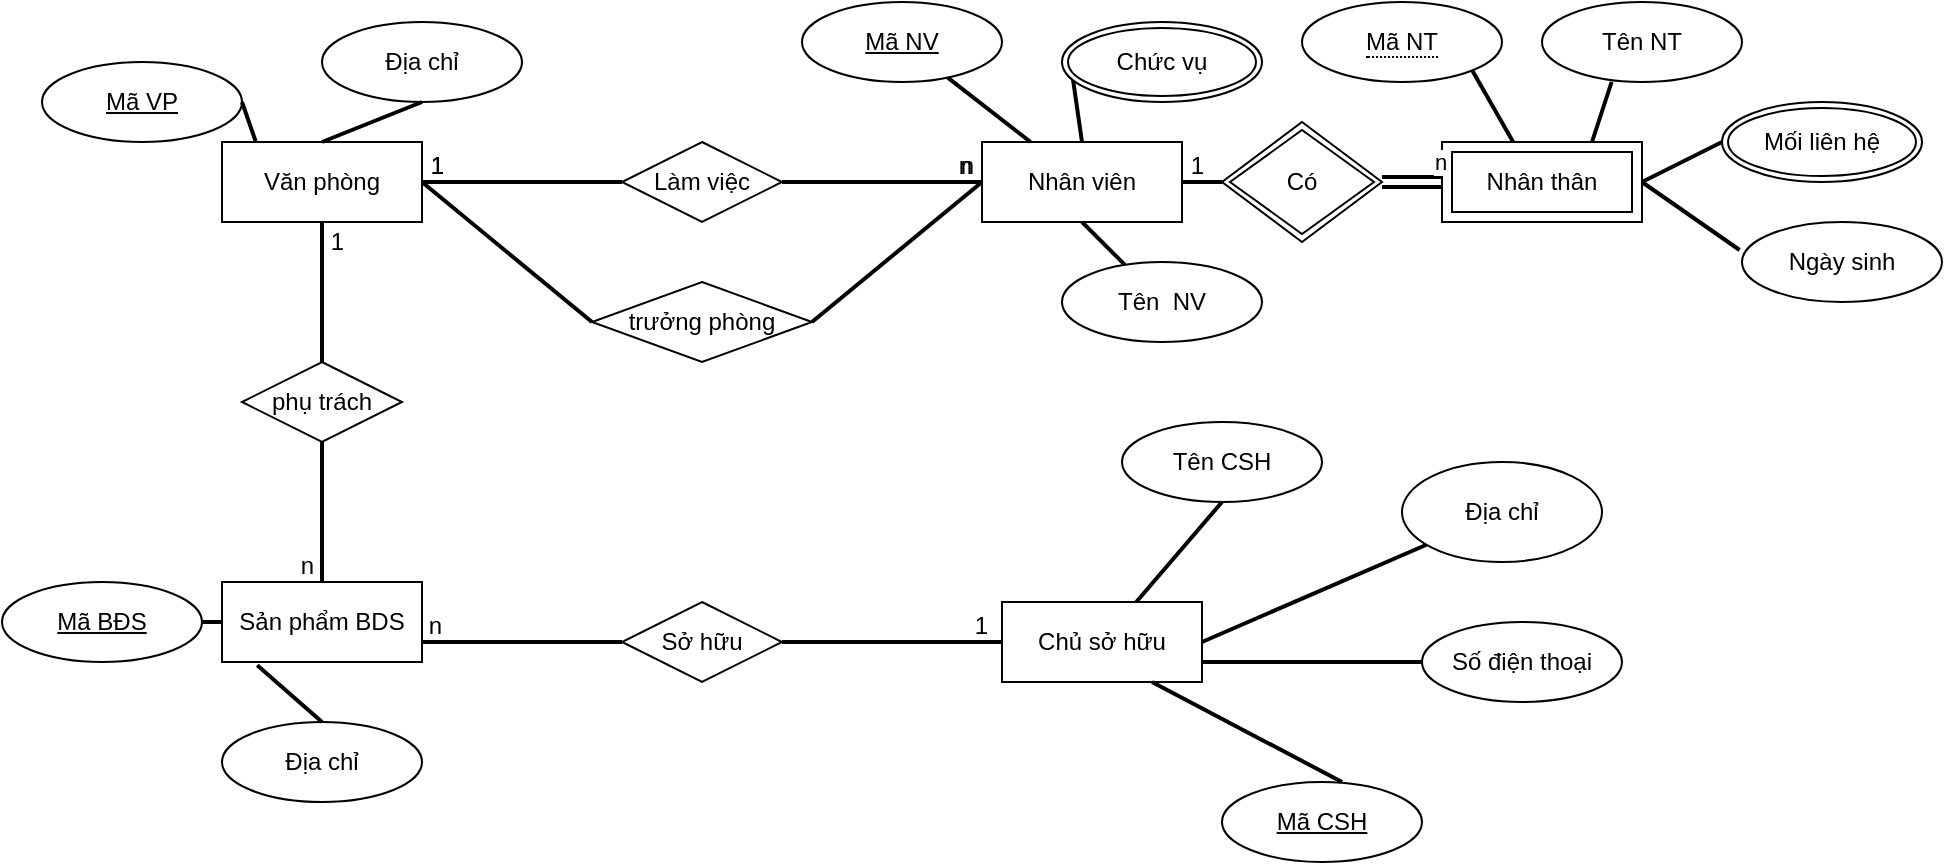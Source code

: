 <mxfile version="13.7.4" type="github">
  <diagram id="R2lEEEUBdFMjLlhIrx00" name="Page-1">
    <mxGraphModel dx="2019" dy="627" grid="1" gridSize="10" guides="1" tooltips="1" connect="1" arrows="1" fold="1" page="1" pageScale="1" pageWidth="850" pageHeight="1100" math="0" shadow="0" extFonts="Permanent Marker^https://fonts.googleapis.com/css?family=Permanent+Marker">
      <root>
        <mxCell id="0" />
        <mxCell id="1" parent="0" />
        <mxCell id="NY_QWn5QvtJODzJ5zNdS-1" value="Văn phòng" style="whiteSpace=wrap;html=1;align=center;" vertex="1" parent="1">
          <mxGeometry x="-50" y="70" width="100" height="40" as="geometry" />
        </mxCell>
        <mxCell id="NY_QWn5QvtJODzJ5zNdS-2" value="Nhân viên" style="whiteSpace=wrap;html=1;align=center;" vertex="1" parent="1">
          <mxGeometry x="330" y="70" width="100" height="40" as="geometry" />
        </mxCell>
        <mxCell id="NY_QWn5QvtJODzJ5zNdS-5" value="Sản phẩm BDS" style="whiteSpace=wrap;html=1;align=center;" vertex="1" parent="1">
          <mxGeometry x="-50" y="290" width="100" height="40" as="geometry" />
        </mxCell>
        <mxCell id="NY_QWn5QvtJODzJ5zNdS-7" value="Chủ sở hữu" style="whiteSpace=wrap;html=1;align=center;" vertex="1" parent="1">
          <mxGeometry x="340" y="300" width="100" height="40" as="geometry" />
        </mxCell>
        <mxCell id="NY_QWn5QvtJODzJ5zNdS-8" value="Mã VP" style="ellipse;whiteSpace=wrap;html=1;align=center;fontStyle=4;" vertex="1" parent="1">
          <mxGeometry x="-140" y="30" width="100" height="40" as="geometry" />
        </mxCell>
        <mxCell id="NY_QWn5QvtJODzJ5zNdS-10" value="Địa chỉ" style="ellipse;whiteSpace=wrap;html=1;align=center;" vertex="1" parent="1">
          <mxGeometry y="10" width="100" height="40" as="geometry" />
        </mxCell>
        <mxCell id="NY_QWn5QvtJODzJ5zNdS-11" value="Mã NV" style="ellipse;whiteSpace=wrap;html=1;align=center;fontStyle=4;" vertex="1" parent="1">
          <mxGeometry x="240" width="100" height="40" as="geometry" />
        </mxCell>
        <mxCell id="NY_QWn5QvtJODzJ5zNdS-12" value="Tên&amp;nbsp; NV" style="ellipse;whiteSpace=wrap;html=1;align=center;" vertex="1" parent="1">
          <mxGeometry x="370" y="130" width="100" height="40" as="geometry" />
        </mxCell>
        <mxCell id="NY_QWn5QvtJODzJ5zNdS-16" value="Tên NT" style="ellipse;whiteSpace=wrap;html=1;align=center;" vertex="1" parent="1">
          <mxGeometry x="610" width="100" height="40" as="geometry" />
        </mxCell>
        <mxCell id="NY_QWn5QvtJODzJ5zNdS-17" value="Ngày sinh" style="ellipse;whiteSpace=wrap;html=1;align=center;" vertex="1" parent="1">
          <mxGeometry x="710" y="110" width="100" height="40" as="geometry" />
        </mxCell>
        <mxCell id="NY_QWn5QvtJODzJ5zNdS-20" value="Mã BĐS" style="ellipse;whiteSpace=wrap;html=1;align=center;fontStyle=4;" vertex="1" parent="1">
          <mxGeometry x="-160" y="290" width="100" height="40" as="geometry" />
        </mxCell>
        <mxCell id="NY_QWn5QvtJODzJ5zNdS-22" value="Mã CSH" style="ellipse;whiteSpace=wrap;html=1;align=center;fontStyle=4;" vertex="1" parent="1">
          <mxGeometry x="450" y="390" width="100" height="40" as="geometry" />
        </mxCell>
        <mxCell id="NY_QWn5QvtJODzJ5zNdS-23" value="Tên CSH" style="ellipse;whiteSpace=wrap;html=1;align=center;" vertex="1" parent="1">
          <mxGeometry x="400" y="210" width="100" height="40" as="geometry" />
        </mxCell>
        <mxCell id="NY_QWn5QvtJODzJ5zNdS-24" value="Địa chỉ" style="ellipse;whiteSpace=wrap;html=1;align=center;" vertex="1" parent="1">
          <mxGeometry x="-50" y="360" width="100" height="40" as="geometry" />
        </mxCell>
        <mxCell id="NY_QWn5QvtJODzJ5zNdS-44" value="Mối liên hệ" style="ellipse;shape=doubleEllipse;margin=3;whiteSpace=wrap;html=1;align=center;" vertex="1" parent="1">
          <mxGeometry x="700" y="50" width="100" height="40" as="geometry" />
        </mxCell>
        <mxCell id="NY_QWn5QvtJODzJ5zNdS-45" value="" style="endArrow=none;html=1;rounded=0;strokeWidth=2;exitX=1;exitY=0.5;exitDx=0;exitDy=0;entryX=0.168;entryY=-0.01;entryDx=0;entryDy=0;entryPerimeter=0;" edge="1" parent="1" source="NY_QWn5QvtJODzJ5zNdS-8" target="NY_QWn5QvtJODzJ5zNdS-1">
          <mxGeometry relative="1" as="geometry">
            <mxPoint x="90" y="50" as="sourcePoint" />
            <mxPoint x="120" y="80" as="targetPoint" />
          </mxGeometry>
        </mxCell>
        <mxCell id="NY_QWn5QvtJODzJ5zNdS-46" value="" style="endArrow=none;html=1;rounded=0;strokeWidth=2;entryX=0.5;entryY=1;entryDx=0;entryDy=0;exitX=0.5;exitY=0;exitDx=0;exitDy=0;" edge="1" parent="1" source="NY_QWn5QvtJODzJ5zNdS-1" target="NY_QWn5QvtJODzJ5zNdS-10">
          <mxGeometry relative="1" as="geometry">
            <mxPoint x="130" y="50" as="sourcePoint" />
            <mxPoint x="155" y="70" as="targetPoint" />
          </mxGeometry>
        </mxCell>
        <mxCell id="NY_QWn5QvtJODzJ5zNdS-51" value="" style="endArrow=none;html=1;rounded=0;strokeWidth=2;" edge="1" parent="1" source="NY_QWn5QvtJODzJ5zNdS-2" target="NY_QWn5QvtJODzJ5zNdS-11">
          <mxGeometry relative="1" as="geometry">
            <mxPoint x="180" y="70" as="sourcePoint" />
            <mxPoint x="160" y="50" as="targetPoint" />
          </mxGeometry>
        </mxCell>
        <mxCell id="NY_QWn5QvtJODzJ5zNdS-52" value="" style="endArrow=none;html=1;rounded=0;strokeWidth=2;exitX=0.5;exitY=0;exitDx=0;exitDy=0;entryX=0;entryY=1;entryDx=0;entryDy=0;" edge="1" parent="1" source="NY_QWn5QvtJODzJ5zNdS-2">
          <mxGeometry relative="1" as="geometry">
            <mxPoint x="360" y="70" as="sourcePoint" />
            <mxPoint x="374.854" y="34.226" as="targetPoint" />
          </mxGeometry>
        </mxCell>
        <mxCell id="NY_QWn5QvtJODzJ5zNdS-54" value="" style="endArrow=none;html=1;rounded=0;strokeWidth=2;entryX=0.5;entryY=1;entryDx=0;entryDy=0;" edge="1" parent="1" source="NY_QWn5QvtJODzJ5zNdS-12" target="NY_QWn5QvtJODzJ5zNdS-2">
          <mxGeometry relative="1" as="geometry">
            <mxPoint x="390" y="70" as="sourcePoint" />
            <mxPoint x="384.645" y="44.142" as="targetPoint" />
          </mxGeometry>
        </mxCell>
        <mxCell id="NY_QWn5QvtJODzJ5zNdS-55" value="" style="endArrow=none;html=1;rounded=0;strokeWidth=2;exitX=0.365;exitY=0.04;exitDx=0;exitDy=0;entryX=1;entryY=1;entryDx=0;entryDy=0;exitPerimeter=0;" edge="1" parent="1">
          <mxGeometry relative="1" as="geometry">
            <mxPoint x="596.5" y="71.6" as="sourcePoint" />
            <mxPoint x="575.146" y="34.226" as="targetPoint" />
          </mxGeometry>
        </mxCell>
        <mxCell id="NY_QWn5QvtJODzJ5zNdS-58" value="" style="endArrow=none;html=1;rounded=0;strokeWidth=2;exitX=0.348;exitY=1;exitDx=0;exitDy=0;entryX=0.75;entryY=0;entryDx=0;entryDy=0;exitPerimeter=0;" edge="1" parent="1" source="NY_QWn5QvtJODzJ5zNdS-16">
          <mxGeometry relative="1" as="geometry">
            <mxPoint x="410" y="90" as="sourcePoint" />
            <mxPoint x="635" y="70.0" as="targetPoint" />
          </mxGeometry>
        </mxCell>
        <mxCell id="NY_QWn5QvtJODzJ5zNdS-59" value="" style="endArrow=none;html=1;rounded=0;strokeWidth=2;exitX=0;exitY=0.5;exitDx=0;exitDy=0;entryX=1;entryY=0.5;entryDx=0;entryDy=0;" edge="1" parent="1" source="NY_QWn5QvtJODzJ5zNdS-44">
          <mxGeometry relative="1" as="geometry">
            <mxPoint x="654.8" y="50" as="sourcePoint" />
            <mxPoint x="660" y="90.0" as="targetPoint" />
          </mxGeometry>
        </mxCell>
        <mxCell id="NY_QWn5QvtJODzJ5zNdS-60" value="" style="endArrow=none;html=1;rounded=0;strokeWidth=2;exitX=-0.012;exitY=0.35;exitDx=0;exitDy=0;exitPerimeter=0;entryX=1;entryY=0.5;entryDx=0;entryDy=0;" edge="1" parent="1" source="NY_QWn5QvtJODzJ5zNdS-17">
          <mxGeometry relative="1" as="geometry">
            <mxPoint x="664.8" y="60" as="sourcePoint" />
            <mxPoint x="660" y="90.0" as="targetPoint" />
          </mxGeometry>
        </mxCell>
        <mxCell id="NY_QWn5QvtJODzJ5zNdS-67" value="" style="endArrow=none;html=1;rounded=0;strokeWidth=2;entryX=1;entryY=0.5;entryDx=0;entryDy=0;exitX=0;exitY=0.5;exitDx=0;exitDy=0;" edge="1" parent="1" source="NY_QWn5QvtJODzJ5zNdS-5" target="NY_QWn5QvtJODzJ5zNdS-20">
          <mxGeometry relative="1" as="geometry">
            <mxPoint x="180" y="70" as="sourcePoint" />
            <mxPoint x="160" y="50" as="targetPoint" />
          </mxGeometry>
        </mxCell>
        <mxCell id="NY_QWn5QvtJODzJ5zNdS-68" value="" style="endArrow=none;html=1;rounded=0;strokeWidth=2;entryX=0.5;entryY=0;entryDx=0;entryDy=0;exitX=0.176;exitY=1.04;exitDx=0;exitDy=0;exitPerimeter=0;" edge="1" parent="1" source="NY_QWn5QvtJODzJ5zNdS-5" target="NY_QWn5QvtJODzJ5zNdS-24">
          <mxGeometry relative="1" as="geometry">
            <mxPoint x="130" y="230" as="sourcePoint" />
            <mxPoint x="101.6" y="268.8" as="targetPoint" />
          </mxGeometry>
        </mxCell>
        <mxCell id="NY_QWn5QvtJODzJ5zNdS-69" value="Số điện thoại" style="ellipse;whiteSpace=wrap;html=1;align=center;" vertex="1" parent="1">
          <mxGeometry x="550" y="310" width="100" height="40" as="geometry" />
        </mxCell>
        <mxCell id="NY_QWn5QvtJODzJ5zNdS-70" value="Địa chỉ" style="ellipse;whiteSpace=wrap;html=1;align=center;" vertex="1" parent="1">
          <mxGeometry x="540" y="230" width="100" height="50" as="geometry" />
        </mxCell>
        <mxCell id="NY_QWn5QvtJODzJ5zNdS-71" value="" style="endArrow=none;html=1;rounded=0;strokeWidth=2;exitX=0.5;exitY=1;exitDx=0;exitDy=0;" edge="1" parent="1" source="NY_QWn5QvtJODzJ5zNdS-23" target="NY_QWn5QvtJODzJ5zNdS-7">
          <mxGeometry relative="1" as="geometry">
            <mxPoint x="147.6" y="251.6" as="sourcePoint" />
            <mxPoint x="111.6" y="278.8" as="targetPoint" />
          </mxGeometry>
        </mxCell>
        <mxCell id="NY_QWn5QvtJODzJ5zNdS-72" value="" style="endArrow=none;html=1;rounded=0;strokeWidth=2;entryX=1;entryY=0.5;entryDx=0;entryDy=0;" edge="1" parent="1" source="NY_QWn5QvtJODzJ5zNdS-70" target="NY_QWn5QvtJODzJ5zNdS-7">
          <mxGeometry relative="1" as="geometry">
            <mxPoint x="430" y="190" as="sourcePoint" />
            <mxPoint x="420" y="210" as="targetPoint" />
          </mxGeometry>
        </mxCell>
        <mxCell id="NY_QWn5QvtJODzJ5zNdS-73" value="" style="endArrow=none;html=1;rounded=0;strokeWidth=2;entryX=1;entryY=0.75;entryDx=0;entryDy=0;" edge="1" parent="1" source="NY_QWn5QvtJODzJ5zNdS-69" target="NY_QWn5QvtJODzJ5zNdS-7">
          <mxGeometry relative="1" as="geometry">
            <mxPoint x="440" y="200" as="sourcePoint" />
            <mxPoint x="450" y="230" as="targetPoint" />
          </mxGeometry>
        </mxCell>
        <mxCell id="NY_QWn5QvtJODzJ5zNdS-74" value="" style="endArrow=none;html=1;rounded=0;strokeWidth=2;exitX=0.75;exitY=1;exitDx=0;exitDy=0;entryX=0.6;entryY=0;entryDx=0;entryDy=0;entryPerimeter=0;" edge="1" parent="1" source="NY_QWn5QvtJODzJ5zNdS-7" target="NY_QWn5QvtJODzJ5zNdS-22">
          <mxGeometry relative="1" as="geometry">
            <mxPoint x="450" y="210" as="sourcePoint" />
            <mxPoint x="440" y="230" as="targetPoint" />
          </mxGeometry>
        </mxCell>
        <mxCell id="NY_QWn5QvtJODzJ5zNdS-79" value="Làm việc" style="shape=rhombus;perimeter=rhombusPerimeter;whiteSpace=wrap;html=1;align=center;" vertex="1" parent="1">
          <mxGeometry x="150" y="70" width="80" height="40" as="geometry" />
        </mxCell>
        <mxCell id="NY_QWn5QvtJODzJ5zNdS-80" value="" style="endArrow=none;html=1;rounded=0;strokeWidth=2;entryX=1;entryY=0.5;entryDx=0;entryDy=0;" edge="1" parent="1" source="NY_QWn5QvtJODzJ5zNdS-79" target="NY_QWn5QvtJODzJ5zNdS-1">
          <mxGeometry relative="1" as="geometry">
            <mxPoint x="340" y="160" as="sourcePoint" />
            <mxPoint x="500" y="160" as="targetPoint" />
          </mxGeometry>
        </mxCell>
        <mxCell id="NY_QWn5QvtJODzJ5zNdS-81" value="1" style="resizable=0;html=1;align=right;verticalAlign=bottom;" connectable="0" vertex="1" parent="NY_QWn5QvtJODzJ5zNdS-80">
          <mxGeometry x="1" relative="1" as="geometry">
            <mxPoint x="11" as="offset" />
          </mxGeometry>
        </mxCell>
        <mxCell id="NY_QWn5QvtJODzJ5zNdS-82" value="" style="endArrow=none;html=1;rounded=0;strokeWidth=2;entryX=0;entryY=0.5;entryDx=0;entryDy=0;exitX=1;exitY=0.5;exitDx=0;exitDy=0;" edge="1" parent="1" source="NY_QWn5QvtJODzJ5zNdS-79" target="NY_QWn5QvtJODzJ5zNdS-2">
          <mxGeometry relative="1" as="geometry">
            <mxPoint x="160" y="100" as="sourcePoint" />
            <mxPoint x="90" y="100" as="targetPoint" />
          </mxGeometry>
        </mxCell>
        <mxCell id="NY_QWn5QvtJODzJ5zNdS-83" value="n" style="resizable=0;html=1;align=right;verticalAlign=bottom;" connectable="0" vertex="1" parent="NY_QWn5QvtJODzJ5zNdS-82">
          <mxGeometry x="1" relative="1" as="geometry">
            <mxPoint x="-4" as="offset" />
          </mxGeometry>
        </mxCell>
        <mxCell id="NY_QWn5QvtJODzJ5zNdS-85" value="trưởng phòng" style="shape=rhombus;perimeter=rhombusPerimeter;whiteSpace=wrap;html=1;align=center;" vertex="1" parent="1">
          <mxGeometry x="135" y="140" width="110" height="40" as="geometry" />
        </mxCell>
        <mxCell id="NY_QWn5QvtJODzJ5zNdS-86" value="" style="endArrow=none;html=1;rounded=0;strokeWidth=2;entryX=1;entryY=0.5;entryDx=0;entryDy=0;exitX=0;exitY=0.5;exitDx=0;exitDy=0;" edge="1" parent="1" source="NY_QWn5QvtJODzJ5zNdS-85" target="NY_QWn5QvtJODzJ5zNdS-1">
          <mxGeometry relative="1" as="geometry">
            <mxPoint x="340" y="210" as="sourcePoint" />
            <mxPoint x="80" y="140" as="targetPoint" />
          </mxGeometry>
        </mxCell>
        <mxCell id="NY_QWn5QvtJODzJ5zNdS-87" value="1" style="resizable=0;html=1;align=right;verticalAlign=bottom;" connectable="0" vertex="1" parent="NY_QWn5QvtJODzJ5zNdS-86">
          <mxGeometry x="1" relative="1" as="geometry">
            <mxPoint x="11" as="offset" />
          </mxGeometry>
        </mxCell>
        <mxCell id="NY_QWn5QvtJODzJ5zNdS-88" value="" style="endArrow=none;html=1;rounded=0;strokeWidth=2;entryX=0;entryY=0.5;entryDx=0;entryDy=0;exitX=1;exitY=0.5;exitDx=0;exitDy=0;" edge="1" parent="1" source="NY_QWn5QvtJODzJ5zNdS-85" target="NY_QWn5QvtJODzJ5zNdS-2">
          <mxGeometry relative="1" as="geometry">
            <mxPoint x="160" y="150" as="sourcePoint" />
            <mxPoint x="330" y="140" as="targetPoint" />
          </mxGeometry>
        </mxCell>
        <mxCell id="NY_QWn5QvtJODzJ5zNdS-89" value="n" style="resizable=0;html=1;align=right;verticalAlign=bottom;" connectable="0" vertex="1" parent="NY_QWn5QvtJODzJ5zNdS-88">
          <mxGeometry x="1" relative="1" as="geometry">
            <mxPoint x="-4" as="offset" />
          </mxGeometry>
        </mxCell>
        <mxCell id="NY_QWn5QvtJODzJ5zNdS-90" value="phụ trách" style="shape=rhombus;perimeter=rhombusPerimeter;whiteSpace=wrap;html=1;align=center;" vertex="1" parent="1">
          <mxGeometry x="-40" y="180" width="80" height="40" as="geometry" />
        </mxCell>
        <mxCell id="NY_QWn5QvtJODzJ5zNdS-91" value="" style="endArrow=none;html=1;rounded=0;strokeWidth=2;entryX=0.5;entryY=1;entryDx=0;entryDy=0;exitX=0.5;exitY=0;exitDx=0;exitDy=0;" edge="1" parent="1" source="NY_QWn5QvtJODzJ5zNdS-90" target="NY_QWn5QvtJODzJ5zNdS-1">
          <mxGeometry relative="1" as="geometry">
            <mxPoint x="180" y="270" as="sourcePoint" />
            <mxPoint x="-80" y="200.0" as="targetPoint" />
          </mxGeometry>
        </mxCell>
        <mxCell id="NY_QWn5QvtJODzJ5zNdS-92" value="1" style="resizable=0;html=1;align=right;verticalAlign=bottom;" connectable="0" vertex="1" parent="NY_QWn5QvtJODzJ5zNdS-91">
          <mxGeometry x="1" relative="1" as="geometry">
            <mxPoint x="11" y="18" as="offset" />
          </mxGeometry>
        </mxCell>
        <mxCell id="NY_QWn5QvtJODzJ5zNdS-93" value="" style="endArrow=none;html=1;rounded=0;strokeWidth=2;exitX=0.5;exitY=1;exitDx=0;exitDy=0;" edge="1" parent="1" source="NY_QWn5QvtJODzJ5zNdS-90" target="NY_QWn5QvtJODzJ5zNdS-5">
          <mxGeometry relative="1" as="geometry">
            <mxPoint y="210" as="sourcePoint" />
            <mxPoint x="170" y="200.0" as="targetPoint" />
          </mxGeometry>
        </mxCell>
        <mxCell id="NY_QWn5QvtJODzJ5zNdS-94" value="n" style="resizable=0;html=1;align=right;verticalAlign=bottom;" connectable="0" vertex="1" parent="NY_QWn5QvtJODzJ5zNdS-93">
          <mxGeometry x="1" relative="1" as="geometry">
            <mxPoint x="-4" as="offset" />
          </mxGeometry>
        </mxCell>
        <mxCell id="NY_QWn5QvtJODzJ5zNdS-95" value="Sở hữu" style="shape=rhombus;perimeter=rhombusPerimeter;whiteSpace=wrap;html=1;align=center;" vertex="1" parent="1">
          <mxGeometry x="150" y="300" width="80" height="40" as="geometry" />
        </mxCell>
        <mxCell id="NY_QWn5QvtJODzJ5zNdS-96" value="" style="endArrow=none;html=1;rounded=0;strokeWidth=2;entryX=0;entryY=0.5;entryDx=0;entryDy=0;exitX=1;exitY=0.5;exitDx=0;exitDy=0;" edge="1" parent="1" source="NY_QWn5QvtJODzJ5zNdS-95" target="NY_QWn5QvtJODzJ5zNdS-7">
          <mxGeometry relative="1" as="geometry">
            <mxPoint x="260" y="320" as="sourcePoint" />
            <mxPoint x="100" y="390.0" as="targetPoint" />
          </mxGeometry>
        </mxCell>
        <mxCell id="NY_QWn5QvtJODzJ5zNdS-97" value="1" style="resizable=0;html=1;align=right;verticalAlign=bottom;" connectable="0" vertex="1" parent="NY_QWn5QvtJODzJ5zNdS-96">
          <mxGeometry x="1" relative="1" as="geometry">
            <mxPoint x="-7" as="offset" />
          </mxGeometry>
        </mxCell>
        <mxCell id="NY_QWn5QvtJODzJ5zNdS-98" value="" style="endArrow=none;html=1;rounded=0;strokeWidth=2;entryX=1;entryY=0.75;entryDx=0;entryDy=0;exitX=0;exitY=0.5;exitDx=0;exitDy=0;" edge="1" parent="1" source="NY_QWn5QvtJODzJ5zNdS-95" target="NY_QWn5QvtJODzJ5zNdS-5">
          <mxGeometry relative="1" as="geometry">
            <mxPoint x="180" y="400" as="sourcePoint" />
            <mxPoint x="350" y="390.0" as="targetPoint" />
          </mxGeometry>
        </mxCell>
        <mxCell id="NY_QWn5QvtJODzJ5zNdS-99" value="n" style="resizable=0;html=1;align=right;verticalAlign=bottom;" connectable="0" vertex="1" parent="NY_QWn5QvtJODzJ5zNdS-98">
          <mxGeometry x="1" relative="1" as="geometry">
            <mxPoint x="10" as="offset" />
          </mxGeometry>
        </mxCell>
        <mxCell id="NY_QWn5QvtJODzJ5zNdS-102" value="" style="endArrow=none;html=1;rounded=0;strokeWidth=2;exitX=0;exitY=0.5;exitDx=0;exitDy=0;entryX=1;entryY=0.5;entryDx=0;entryDy=0;" edge="1" parent="1" target="NY_QWn5QvtJODzJ5zNdS-2">
          <mxGeometry relative="1" as="geometry">
            <mxPoint x="450" y="90.0" as="sourcePoint" />
            <mxPoint x="430" y="93" as="targetPoint" />
          </mxGeometry>
        </mxCell>
        <mxCell id="NY_QWn5QvtJODzJ5zNdS-103" value="1" style="resizable=0;html=1;align=right;verticalAlign=bottom;" connectable="0" vertex="1" parent="NY_QWn5QvtJODzJ5zNdS-102">
          <mxGeometry x="1" relative="1" as="geometry">
            <mxPoint x="11" as="offset" />
          </mxGeometry>
        </mxCell>
        <mxCell id="NY_QWn5QvtJODzJ5zNdS-108" value="Chức vụ" style="ellipse;shape=doubleEllipse;margin=3;whiteSpace=wrap;html=1;align=center;" vertex="1" parent="1">
          <mxGeometry x="370" y="10" width="100" height="40" as="geometry" />
        </mxCell>
        <mxCell id="NY_QWn5QvtJODzJ5zNdS-111" value="Nhân thân" style="shape=ext;margin=3;double=1;whiteSpace=wrap;html=1;align=center;" vertex="1" parent="1">
          <mxGeometry x="560" y="70" width="100" height="40" as="geometry" />
        </mxCell>
        <mxCell id="NY_QWn5QvtJODzJ5zNdS-113" value="&lt;span style=&quot;border-bottom: 1px dotted&quot;&gt;Mã NT&lt;/span&gt;" style="ellipse;whiteSpace=wrap;html=1;align=center;" vertex="1" parent="1">
          <mxGeometry x="490" width="100" height="40" as="geometry" />
        </mxCell>
        <mxCell id="NY_QWn5QvtJODzJ5zNdS-115" value="n" style="edgeStyle=none;shape=link;rounded=0;orthogonalLoop=1;jettySize=auto;html=1;exitX=1;exitY=0.5;exitDx=0;exitDy=0;entryX=0;entryY=0.5;entryDx=0;entryDy=0;strokeWidth=2;" edge="1" parent="1" source="NY_QWn5QvtJODzJ5zNdS-114" target="NY_QWn5QvtJODzJ5zNdS-111">
          <mxGeometry x="1" y="10" relative="1" as="geometry">
            <mxPoint x="-1" as="offset" />
          </mxGeometry>
        </mxCell>
        <mxCell id="NY_QWn5QvtJODzJ5zNdS-114" value="Có" style="shape=rhombus;double=1;perimeter=rhombusPerimeter;whiteSpace=wrap;html=1;align=center;" vertex="1" parent="1">
          <mxGeometry x="450" y="60" width="80" height="60" as="geometry" />
        </mxCell>
      </root>
    </mxGraphModel>
  </diagram>
</mxfile>
